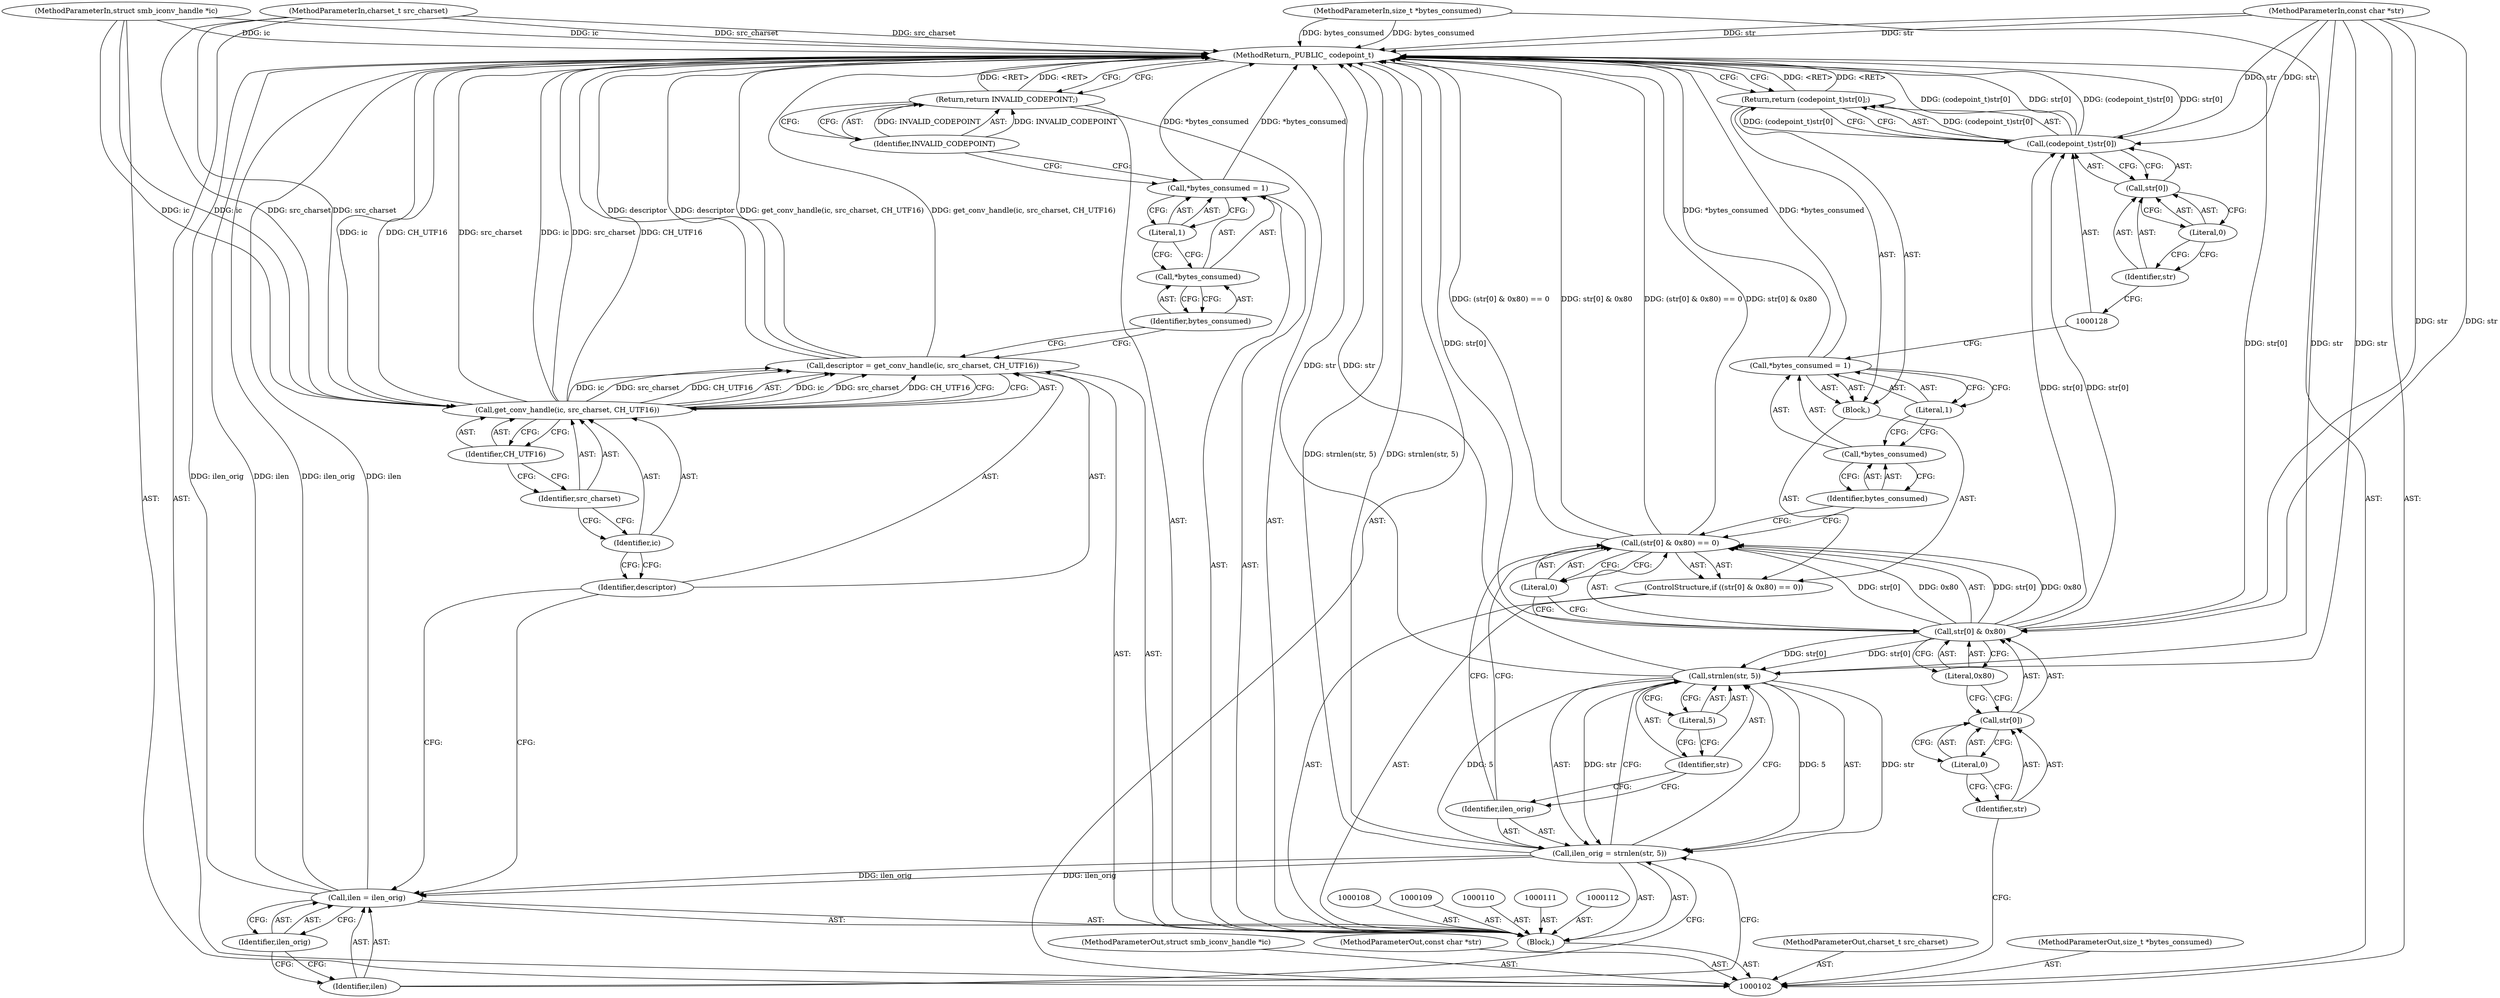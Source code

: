 digraph "1_samba_ba5dbda6d0174a59d221c45cca52ecd232820d48" {
"1000152" [label="(MethodReturn,_PUBLIC_ codepoint_t)"];
"1000113" [label="(ControlStructure,if ((str[0] & 0x80) == 0))"];
"1000118" [label="(Literal,0)"];
"1000119" [label="(Literal,0x80)"];
"1000120" [label="(Literal,0)"];
"1000121" [label="(Block,)"];
"1000114" [label="(Call,(str[0] & 0x80) == 0)"];
"1000115" [label="(Call,str[0] & 0x80)"];
"1000116" [label="(Call,str[0])"];
"1000117" [label="(Identifier,str)"];
"1000122" [label="(Call,*bytes_consumed = 1)"];
"1000123" [label="(Call,*bytes_consumed)"];
"1000125" [label="(Literal,1)"];
"1000124" [label="(Identifier,bytes_consumed)"];
"1000126" [label="(Return,return (codepoint_t)str[0];)"];
"1000129" [label="(Call,str[0])"];
"1000130" [label="(Identifier,str)"];
"1000131" [label="(Literal,0)"];
"1000127" [label="(Call,(codepoint_t)str[0])"];
"1000103" [label="(MethodParameterIn,struct smb_iconv_handle *ic)"];
"1000205" [label="(MethodParameterOut,struct smb_iconv_handle *ic)"];
"1000134" [label="(Call,strnlen(str, 5))"];
"1000135" [label="(Identifier,str)"];
"1000136" [label="(Literal,5)"];
"1000132" [label="(Call,ilen_orig = strnlen(str, 5))"];
"1000133" [label="(Identifier,ilen_orig)"];
"1000139" [label="(Identifier,ilen_orig)"];
"1000137" [label="(Call,ilen = ilen_orig)"];
"1000138" [label="(Identifier,ilen)"];
"1000142" [label="(Call,get_conv_handle(ic, src_charset, CH_UTF16))"];
"1000143" [label="(Identifier,ic)"];
"1000144" [label="(Identifier,src_charset)"];
"1000145" [label="(Identifier,CH_UTF16)"];
"1000140" [label="(Call,descriptor = get_conv_handle(ic, src_charset, CH_UTF16))"];
"1000141" [label="(Identifier,descriptor)"];
"1000146" [label="(Call,*bytes_consumed = 1)"];
"1000147" [label="(Call,*bytes_consumed)"];
"1000149" [label="(Literal,1)"];
"1000148" [label="(Identifier,bytes_consumed)"];
"1000150" [label="(Return,return INVALID_CODEPOINT;)"];
"1000151" [label="(Identifier,INVALID_CODEPOINT)"];
"1000104" [label="(MethodParameterIn,const char *str)"];
"1000206" [label="(MethodParameterOut,const char *str)"];
"1000105" [label="(MethodParameterIn,charset_t src_charset)"];
"1000207" [label="(MethodParameterOut,charset_t src_charset)"];
"1000106" [label="(MethodParameterIn,size_t *bytes_consumed)"];
"1000208" [label="(MethodParameterOut,size_t *bytes_consumed)"];
"1000107" [label="(Block,)"];
"1000152" -> "1000102"  [label="AST: "];
"1000152" -> "1000126"  [label="CFG: "];
"1000152" -> "1000150"  [label="CFG: "];
"1000140" -> "1000152"  [label="DDG: get_conv_handle(ic, src_charset, CH_UTF16)"];
"1000140" -> "1000152"  [label="DDG: descriptor"];
"1000104" -> "1000152"  [label="DDG: str"];
"1000105" -> "1000152"  [label="DDG: src_charset"];
"1000114" -> "1000152"  [label="DDG: (str[0] & 0x80) == 0"];
"1000114" -> "1000152"  [label="DDG: str[0] & 0x80"];
"1000127" -> "1000152"  [label="DDG: (codepoint_t)str[0]"];
"1000127" -> "1000152"  [label="DDG: str[0]"];
"1000134" -> "1000152"  [label="DDG: str"];
"1000137" -> "1000152"  [label="DDG: ilen"];
"1000137" -> "1000152"  [label="DDG: ilen_orig"];
"1000122" -> "1000152"  [label="DDG: *bytes_consumed"];
"1000103" -> "1000152"  [label="DDG: ic"];
"1000142" -> "1000152"  [label="DDG: src_charset"];
"1000142" -> "1000152"  [label="DDG: ic"];
"1000142" -> "1000152"  [label="DDG: CH_UTF16"];
"1000132" -> "1000152"  [label="DDG: strnlen(str, 5)"];
"1000146" -> "1000152"  [label="DDG: *bytes_consumed"];
"1000115" -> "1000152"  [label="DDG: str[0]"];
"1000106" -> "1000152"  [label="DDG: bytes_consumed"];
"1000126" -> "1000152"  [label="DDG: <RET>"];
"1000150" -> "1000152"  [label="DDG: <RET>"];
"1000113" -> "1000107"  [label="AST: "];
"1000114" -> "1000113"  [label="AST: "];
"1000121" -> "1000113"  [label="AST: "];
"1000118" -> "1000116"  [label="AST: "];
"1000118" -> "1000117"  [label="CFG: "];
"1000116" -> "1000118"  [label="CFG: "];
"1000119" -> "1000115"  [label="AST: "];
"1000119" -> "1000116"  [label="CFG: "];
"1000115" -> "1000119"  [label="CFG: "];
"1000120" -> "1000114"  [label="AST: "];
"1000120" -> "1000115"  [label="CFG: "];
"1000114" -> "1000120"  [label="CFG: "];
"1000121" -> "1000113"  [label="AST: "];
"1000122" -> "1000121"  [label="AST: "];
"1000126" -> "1000121"  [label="AST: "];
"1000114" -> "1000113"  [label="AST: "];
"1000114" -> "1000120"  [label="CFG: "];
"1000115" -> "1000114"  [label="AST: "];
"1000120" -> "1000114"  [label="AST: "];
"1000124" -> "1000114"  [label="CFG: "];
"1000133" -> "1000114"  [label="CFG: "];
"1000114" -> "1000152"  [label="DDG: (str[0] & 0x80) == 0"];
"1000114" -> "1000152"  [label="DDG: str[0] & 0x80"];
"1000115" -> "1000114"  [label="DDG: str[0]"];
"1000115" -> "1000114"  [label="DDG: 0x80"];
"1000115" -> "1000114"  [label="AST: "];
"1000115" -> "1000119"  [label="CFG: "];
"1000116" -> "1000115"  [label="AST: "];
"1000119" -> "1000115"  [label="AST: "];
"1000120" -> "1000115"  [label="CFG: "];
"1000115" -> "1000152"  [label="DDG: str[0]"];
"1000115" -> "1000114"  [label="DDG: str[0]"];
"1000115" -> "1000114"  [label="DDG: 0x80"];
"1000104" -> "1000115"  [label="DDG: str"];
"1000115" -> "1000127"  [label="DDG: str[0]"];
"1000115" -> "1000134"  [label="DDG: str[0]"];
"1000116" -> "1000115"  [label="AST: "];
"1000116" -> "1000118"  [label="CFG: "];
"1000117" -> "1000116"  [label="AST: "];
"1000118" -> "1000116"  [label="AST: "];
"1000119" -> "1000116"  [label="CFG: "];
"1000117" -> "1000116"  [label="AST: "];
"1000117" -> "1000102"  [label="CFG: "];
"1000118" -> "1000117"  [label="CFG: "];
"1000122" -> "1000121"  [label="AST: "];
"1000122" -> "1000125"  [label="CFG: "];
"1000123" -> "1000122"  [label="AST: "];
"1000125" -> "1000122"  [label="AST: "];
"1000128" -> "1000122"  [label="CFG: "];
"1000122" -> "1000152"  [label="DDG: *bytes_consumed"];
"1000123" -> "1000122"  [label="AST: "];
"1000123" -> "1000124"  [label="CFG: "];
"1000124" -> "1000123"  [label="AST: "];
"1000125" -> "1000123"  [label="CFG: "];
"1000125" -> "1000122"  [label="AST: "];
"1000125" -> "1000123"  [label="CFG: "];
"1000122" -> "1000125"  [label="CFG: "];
"1000124" -> "1000123"  [label="AST: "];
"1000124" -> "1000114"  [label="CFG: "];
"1000123" -> "1000124"  [label="CFG: "];
"1000126" -> "1000121"  [label="AST: "];
"1000126" -> "1000127"  [label="CFG: "];
"1000127" -> "1000126"  [label="AST: "];
"1000152" -> "1000126"  [label="CFG: "];
"1000126" -> "1000152"  [label="DDG: <RET>"];
"1000127" -> "1000126"  [label="DDG: (codepoint_t)str[0]"];
"1000129" -> "1000127"  [label="AST: "];
"1000129" -> "1000131"  [label="CFG: "];
"1000130" -> "1000129"  [label="AST: "];
"1000131" -> "1000129"  [label="AST: "];
"1000127" -> "1000129"  [label="CFG: "];
"1000130" -> "1000129"  [label="AST: "];
"1000130" -> "1000128"  [label="CFG: "];
"1000131" -> "1000130"  [label="CFG: "];
"1000131" -> "1000129"  [label="AST: "];
"1000131" -> "1000130"  [label="CFG: "];
"1000129" -> "1000131"  [label="CFG: "];
"1000127" -> "1000126"  [label="AST: "];
"1000127" -> "1000129"  [label="CFG: "];
"1000128" -> "1000127"  [label="AST: "];
"1000129" -> "1000127"  [label="AST: "];
"1000126" -> "1000127"  [label="CFG: "];
"1000127" -> "1000152"  [label="DDG: (codepoint_t)str[0]"];
"1000127" -> "1000152"  [label="DDG: str[0]"];
"1000127" -> "1000126"  [label="DDG: (codepoint_t)str[0]"];
"1000115" -> "1000127"  [label="DDG: str[0]"];
"1000104" -> "1000127"  [label="DDG: str"];
"1000103" -> "1000102"  [label="AST: "];
"1000103" -> "1000152"  [label="DDG: ic"];
"1000103" -> "1000142"  [label="DDG: ic"];
"1000205" -> "1000102"  [label="AST: "];
"1000134" -> "1000132"  [label="AST: "];
"1000134" -> "1000136"  [label="CFG: "];
"1000135" -> "1000134"  [label="AST: "];
"1000136" -> "1000134"  [label="AST: "];
"1000132" -> "1000134"  [label="CFG: "];
"1000134" -> "1000152"  [label="DDG: str"];
"1000134" -> "1000132"  [label="DDG: str"];
"1000134" -> "1000132"  [label="DDG: 5"];
"1000115" -> "1000134"  [label="DDG: str[0]"];
"1000104" -> "1000134"  [label="DDG: str"];
"1000135" -> "1000134"  [label="AST: "];
"1000135" -> "1000133"  [label="CFG: "];
"1000136" -> "1000135"  [label="CFG: "];
"1000136" -> "1000134"  [label="AST: "];
"1000136" -> "1000135"  [label="CFG: "];
"1000134" -> "1000136"  [label="CFG: "];
"1000132" -> "1000107"  [label="AST: "];
"1000132" -> "1000134"  [label="CFG: "];
"1000133" -> "1000132"  [label="AST: "];
"1000134" -> "1000132"  [label="AST: "];
"1000138" -> "1000132"  [label="CFG: "];
"1000132" -> "1000152"  [label="DDG: strnlen(str, 5)"];
"1000134" -> "1000132"  [label="DDG: str"];
"1000134" -> "1000132"  [label="DDG: 5"];
"1000132" -> "1000137"  [label="DDG: ilen_orig"];
"1000133" -> "1000132"  [label="AST: "];
"1000133" -> "1000114"  [label="CFG: "];
"1000135" -> "1000133"  [label="CFG: "];
"1000139" -> "1000137"  [label="AST: "];
"1000139" -> "1000138"  [label="CFG: "];
"1000137" -> "1000139"  [label="CFG: "];
"1000137" -> "1000107"  [label="AST: "];
"1000137" -> "1000139"  [label="CFG: "];
"1000138" -> "1000137"  [label="AST: "];
"1000139" -> "1000137"  [label="AST: "];
"1000141" -> "1000137"  [label="CFG: "];
"1000137" -> "1000152"  [label="DDG: ilen"];
"1000137" -> "1000152"  [label="DDG: ilen_orig"];
"1000132" -> "1000137"  [label="DDG: ilen_orig"];
"1000138" -> "1000137"  [label="AST: "];
"1000138" -> "1000132"  [label="CFG: "];
"1000139" -> "1000138"  [label="CFG: "];
"1000142" -> "1000140"  [label="AST: "];
"1000142" -> "1000145"  [label="CFG: "];
"1000143" -> "1000142"  [label="AST: "];
"1000144" -> "1000142"  [label="AST: "];
"1000145" -> "1000142"  [label="AST: "];
"1000140" -> "1000142"  [label="CFG: "];
"1000142" -> "1000152"  [label="DDG: src_charset"];
"1000142" -> "1000152"  [label="DDG: ic"];
"1000142" -> "1000152"  [label="DDG: CH_UTF16"];
"1000142" -> "1000140"  [label="DDG: ic"];
"1000142" -> "1000140"  [label="DDG: src_charset"];
"1000142" -> "1000140"  [label="DDG: CH_UTF16"];
"1000103" -> "1000142"  [label="DDG: ic"];
"1000105" -> "1000142"  [label="DDG: src_charset"];
"1000143" -> "1000142"  [label="AST: "];
"1000143" -> "1000141"  [label="CFG: "];
"1000144" -> "1000143"  [label="CFG: "];
"1000144" -> "1000142"  [label="AST: "];
"1000144" -> "1000143"  [label="CFG: "];
"1000145" -> "1000144"  [label="CFG: "];
"1000145" -> "1000142"  [label="AST: "];
"1000145" -> "1000144"  [label="CFG: "];
"1000142" -> "1000145"  [label="CFG: "];
"1000140" -> "1000107"  [label="AST: "];
"1000140" -> "1000142"  [label="CFG: "];
"1000141" -> "1000140"  [label="AST: "];
"1000142" -> "1000140"  [label="AST: "];
"1000148" -> "1000140"  [label="CFG: "];
"1000140" -> "1000152"  [label="DDG: get_conv_handle(ic, src_charset, CH_UTF16)"];
"1000140" -> "1000152"  [label="DDG: descriptor"];
"1000142" -> "1000140"  [label="DDG: ic"];
"1000142" -> "1000140"  [label="DDG: src_charset"];
"1000142" -> "1000140"  [label="DDG: CH_UTF16"];
"1000141" -> "1000140"  [label="AST: "];
"1000141" -> "1000137"  [label="CFG: "];
"1000143" -> "1000141"  [label="CFG: "];
"1000146" -> "1000107"  [label="AST: "];
"1000146" -> "1000149"  [label="CFG: "];
"1000147" -> "1000146"  [label="AST: "];
"1000149" -> "1000146"  [label="AST: "];
"1000151" -> "1000146"  [label="CFG: "];
"1000146" -> "1000152"  [label="DDG: *bytes_consumed"];
"1000147" -> "1000146"  [label="AST: "];
"1000147" -> "1000148"  [label="CFG: "];
"1000148" -> "1000147"  [label="AST: "];
"1000149" -> "1000147"  [label="CFG: "];
"1000149" -> "1000146"  [label="AST: "];
"1000149" -> "1000147"  [label="CFG: "];
"1000146" -> "1000149"  [label="CFG: "];
"1000148" -> "1000147"  [label="AST: "];
"1000148" -> "1000140"  [label="CFG: "];
"1000147" -> "1000148"  [label="CFG: "];
"1000150" -> "1000107"  [label="AST: "];
"1000150" -> "1000151"  [label="CFG: "];
"1000151" -> "1000150"  [label="AST: "];
"1000152" -> "1000150"  [label="CFG: "];
"1000150" -> "1000152"  [label="DDG: <RET>"];
"1000151" -> "1000150"  [label="DDG: INVALID_CODEPOINT"];
"1000151" -> "1000150"  [label="AST: "];
"1000151" -> "1000146"  [label="CFG: "];
"1000150" -> "1000151"  [label="CFG: "];
"1000151" -> "1000150"  [label="DDG: INVALID_CODEPOINT"];
"1000104" -> "1000102"  [label="AST: "];
"1000104" -> "1000152"  [label="DDG: str"];
"1000104" -> "1000115"  [label="DDG: str"];
"1000104" -> "1000127"  [label="DDG: str"];
"1000104" -> "1000134"  [label="DDG: str"];
"1000206" -> "1000102"  [label="AST: "];
"1000105" -> "1000102"  [label="AST: "];
"1000105" -> "1000152"  [label="DDG: src_charset"];
"1000105" -> "1000142"  [label="DDG: src_charset"];
"1000207" -> "1000102"  [label="AST: "];
"1000106" -> "1000102"  [label="AST: "];
"1000106" -> "1000152"  [label="DDG: bytes_consumed"];
"1000208" -> "1000102"  [label="AST: "];
"1000107" -> "1000102"  [label="AST: "];
"1000108" -> "1000107"  [label="AST: "];
"1000109" -> "1000107"  [label="AST: "];
"1000110" -> "1000107"  [label="AST: "];
"1000111" -> "1000107"  [label="AST: "];
"1000112" -> "1000107"  [label="AST: "];
"1000113" -> "1000107"  [label="AST: "];
"1000132" -> "1000107"  [label="AST: "];
"1000137" -> "1000107"  [label="AST: "];
"1000140" -> "1000107"  [label="AST: "];
"1000146" -> "1000107"  [label="AST: "];
"1000150" -> "1000107"  [label="AST: "];
}
